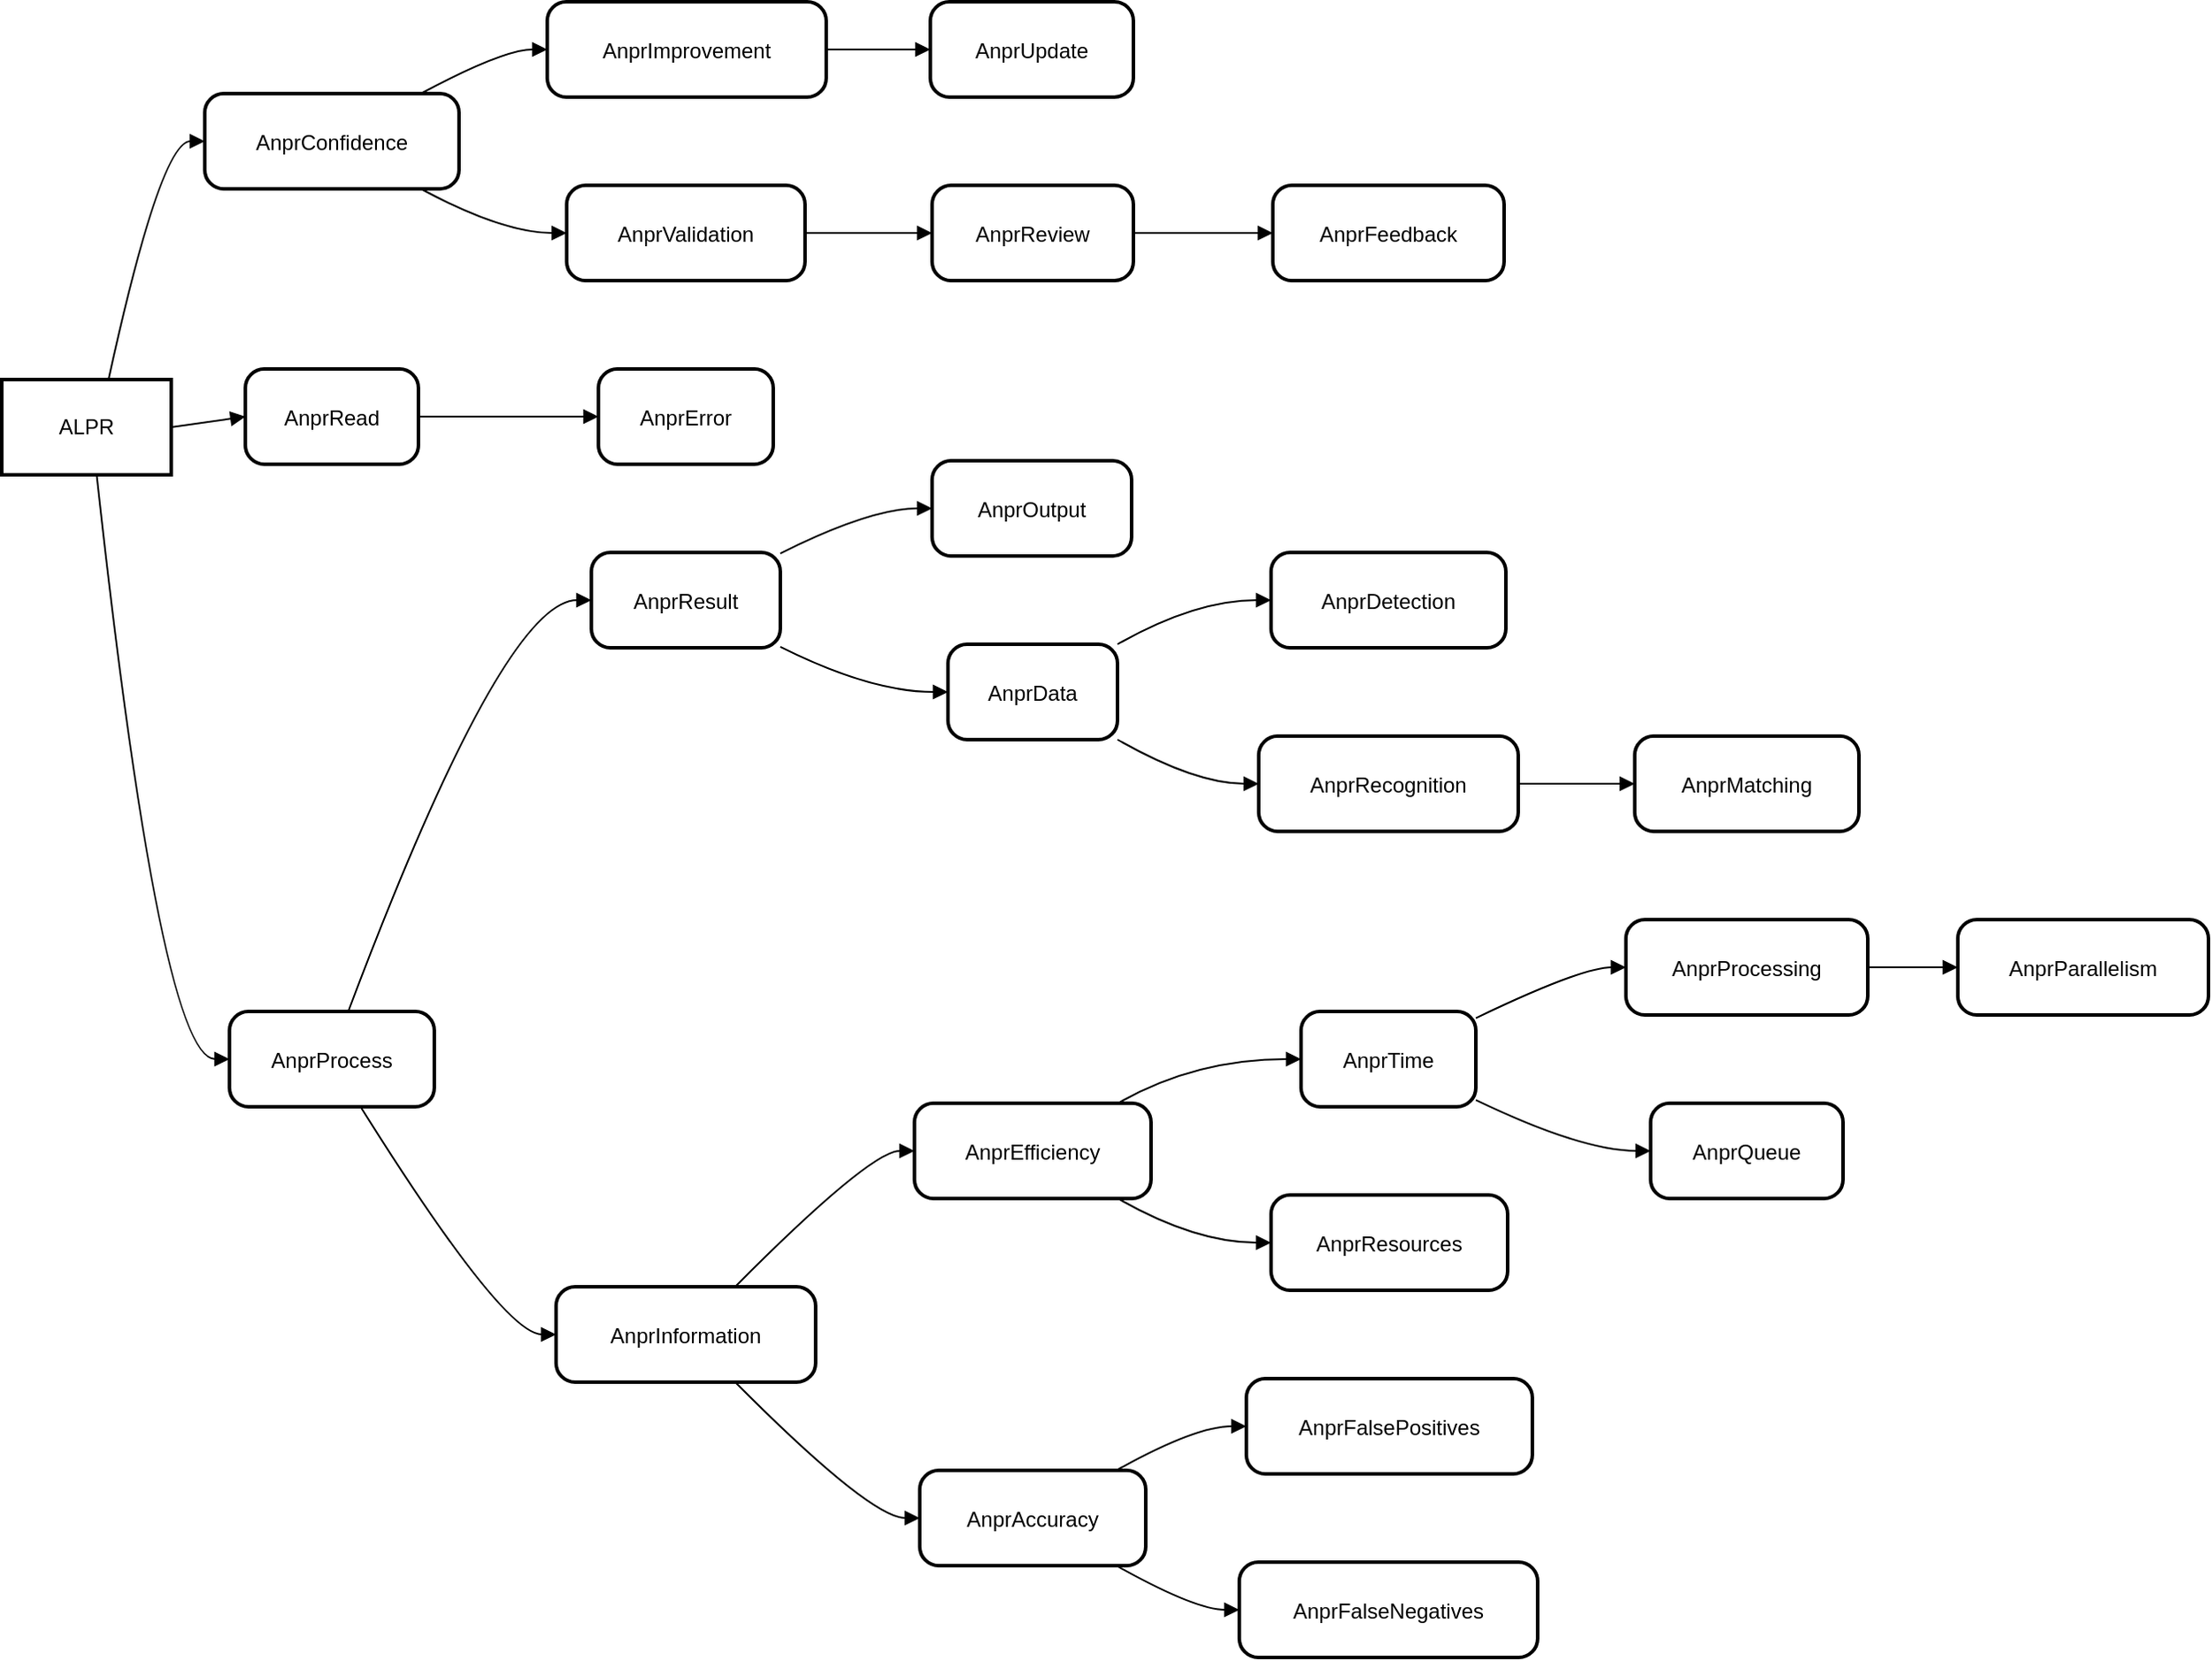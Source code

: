 <mxfile version="26.0.6">
  <diagram name="Page-1" id="ffCW_qfrJoo3R-ILt5VW">
    <mxGraphModel dx="1747" dy="1116" grid="0" gridSize="10" guides="1" tooltips="1" connect="1" arrows="1" fold="1" page="1" pageScale="1" pageWidth="1654" pageHeight="1169" math="0" shadow="0">
      <root>
        <mxCell id="0" />
        <mxCell id="1" parent="0" />
        <mxCell id="2" value="ALPR" style="whiteSpace=wrap;strokeWidth=2;" parent="1" vertex="1">
          <mxGeometry x="219" y="313" width="96" height="54" as="geometry" />
        </mxCell>
        <mxCell id="3" value="AnprRead" style="rounded=1;arcSize=20;strokeWidth=2" parent="1" vertex="1">
          <mxGeometry x="357" y="307" width="98" height="54" as="geometry" />
        </mxCell>
        <mxCell id="4" value="AnprProcess" style="rounded=1;arcSize=20;strokeWidth=2" parent="1" vertex="1">
          <mxGeometry x="348" y="671" width="116" height="54" as="geometry" />
        </mxCell>
        <mxCell id="5" value="AnprConfidence" style="rounded=1;arcSize=20;strokeWidth=2" parent="1" vertex="1">
          <mxGeometry x="334" y="151" width="144" height="54" as="geometry" />
        </mxCell>
        <mxCell id="6" value="AnprValidation" style="rounded=1;arcSize=20;strokeWidth=2" parent="1" vertex="1">
          <mxGeometry x="539" y="203" width="135" height="54" as="geometry" />
        </mxCell>
        <mxCell id="7" value="AnprImprovement" style="rounded=1;arcSize=20;strokeWidth=2" parent="1" vertex="1">
          <mxGeometry x="528" y="99" width="158" height="54" as="geometry" />
        </mxCell>
        <mxCell id="8" value="AnprUpdate" style="rounded=1;arcSize=20;strokeWidth=2" parent="1" vertex="1">
          <mxGeometry x="745" y="99" width="115" height="54" as="geometry" />
        </mxCell>
        <mxCell id="9" value="AnprReview" style="rounded=1;arcSize=20;strokeWidth=2" parent="1" vertex="1">
          <mxGeometry x="746" y="203" width="114" height="54" as="geometry" />
        </mxCell>
        <mxCell id="10" value="AnprFeedback" style="rounded=1;arcSize=20;strokeWidth=2" parent="1" vertex="1">
          <mxGeometry x="939" y="203" width="131" height="54" as="geometry" />
        </mxCell>
        <mxCell id="11" value="AnprError" style="rounded=1;arcSize=20;strokeWidth=2" parent="1" vertex="1">
          <mxGeometry x="557" y="307" width="99" height="54" as="geometry" />
        </mxCell>
        <mxCell id="12" value="AnprResult" style="rounded=1;arcSize=20;strokeWidth=2" parent="1" vertex="1">
          <mxGeometry x="553" y="411" width="107" height="54" as="geometry" />
        </mxCell>
        <mxCell id="13" value="AnprOutput" style="rounded=1;arcSize=20;strokeWidth=2" parent="1" vertex="1">
          <mxGeometry x="746" y="359" width="113" height="54" as="geometry" />
        </mxCell>
        <mxCell id="14" value="AnprData" style="rounded=1;arcSize=20;strokeWidth=2" parent="1" vertex="1">
          <mxGeometry x="755" y="463" width="96" height="54" as="geometry" />
        </mxCell>
        <mxCell id="15" value="AnprDetection" style="rounded=1;arcSize=20;strokeWidth=2" parent="1" vertex="1">
          <mxGeometry x="938" y="411" width="133" height="54" as="geometry" />
        </mxCell>
        <mxCell id="16" value="AnprRecognition" style="rounded=1;arcSize=20;strokeWidth=2" parent="1" vertex="1">
          <mxGeometry x="931" y="515" width="147" height="54" as="geometry" />
        </mxCell>
        <mxCell id="17" value="AnprMatching" style="rounded=1;arcSize=20;strokeWidth=2" parent="1" vertex="1">
          <mxGeometry x="1144" y="515" width="127" height="54" as="geometry" />
        </mxCell>
        <mxCell id="18" value="AnprInformation" style="rounded=1;arcSize=20;strokeWidth=2" parent="1" vertex="1">
          <mxGeometry x="533" y="827" width="147" height="54" as="geometry" />
        </mxCell>
        <mxCell id="19" value="AnprAccuracy" style="rounded=1;arcSize=20;strokeWidth=2" parent="1" vertex="1">
          <mxGeometry x="739" y="931" width="128" height="54" as="geometry" />
        </mxCell>
        <mxCell id="20" value="AnprEfficiency" style="rounded=1;arcSize=20;strokeWidth=2" parent="1" vertex="1">
          <mxGeometry x="736" y="723" width="134" height="54" as="geometry" />
        </mxCell>
        <mxCell id="21" value="AnprTime" style="rounded=1;arcSize=20;strokeWidth=2" parent="1" vertex="1">
          <mxGeometry x="955" y="671" width="99" height="54" as="geometry" />
        </mxCell>
        <mxCell id="22" value="AnprResources" style="rounded=1;arcSize=20;strokeWidth=2" parent="1" vertex="1">
          <mxGeometry x="938" y="775" width="134" height="54" as="geometry" />
        </mxCell>
        <mxCell id="23" value="AnprProcessing" style="rounded=1;arcSize=20;strokeWidth=2" parent="1" vertex="1">
          <mxGeometry x="1139" y="619" width="137" height="54" as="geometry" />
        </mxCell>
        <mxCell id="24" value="AnprQueue" style="rounded=1;arcSize=20;strokeWidth=2" parent="1" vertex="1">
          <mxGeometry x="1153" y="723" width="109" height="54" as="geometry" />
        </mxCell>
        <mxCell id="25" value="AnprParallelism" style="rounded=1;arcSize=20;strokeWidth=2" parent="1" vertex="1">
          <mxGeometry x="1327" y="619" width="142" height="54" as="geometry" />
        </mxCell>
        <mxCell id="26" value="AnprFalsePositives" style="rounded=1;arcSize=20;strokeWidth=2" parent="1" vertex="1">
          <mxGeometry x="924" y="879" width="162" height="54" as="geometry" />
        </mxCell>
        <mxCell id="27" value="AnprFalseNegatives" style="rounded=1;arcSize=20;strokeWidth=2" parent="1" vertex="1">
          <mxGeometry x="920" y="983" width="169" height="54" as="geometry" />
        </mxCell>
        <mxCell id="28" value="" style="curved=1;startArrow=none;endArrow=block;exitX=1;exitY=0.5;entryX=0;entryY=0.5;" parent="1" source="2" target="3" edge="1">
          <mxGeometry relative="1" as="geometry">
            <Array as="points" />
          </mxGeometry>
        </mxCell>
        <mxCell id="29" value="" style="curved=1;startArrow=none;endArrow=block;exitX=0.56;exitY=1;entryX=0;entryY=0.5;" parent="1" source="2" target="4" edge="1">
          <mxGeometry relative="1" as="geometry">
            <Array as="points">
              <mxPoint x="309" y="698" />
            </Array>
          </mxGeometry>
        </mxCell>
        <mxCell id="30" value="" style="curved=1;startArrow=none;endArrow=block;exitX=0.63;exitY=0;entryX=0;entryY=0.5;" parent="1" source="2" target="5" edge="1">
          <mxGeometry relative="1" as="geometry">
            <Array as="points">
              <mxPoint x="309" y="178" />
            </Array>
          </mxGeometry>
        </mxCell>
        <mxCell id="31" value="" style="curved=1;startArrow=none;endArrow=block;exitX=0.85;exitY=1;entryX=0;entryY=0.5;" parent="1" source="5" target="6" edge="1">
          <mxGeometry relative="1" as="geometry">
            <Array as="points">
              <mxPoint x="503" y="230" />
            </Array>
          </mxGeometry>
        </mxCell>
        <mxCell id="32" value="" style="curved=1;startArrow=none;endArrow=block;exitX=0.85;exitY=0;entryX=0;entryY=0.5;" parent="1" source="5" target="7" edge="1">
          <mxGeometry relative="1" as="geometry">
            <Array as="points">
              <mxPoint x="503" y="126" />
            </Array>
          </mxGeometry>
        </mxCell>
        <mxCell id="33" value="" style="curved=1;startArrow=none;endArrow=block;exitX=1;exitY=0.5;entryX=0;entryY=0.5;" parent="1" source="7" target="8" edge="1">
          <mxGeometry relative="1" as="geometry">
            <Array as="points" />
          </mxGeometry>
        </mxCell>
        <mxCell id="34" value="" style="curved=1;startArrow=none;endArrow=block;exitX=1;exitY=0.5;entryX=0;entryY=0.5;" parent="1" source="6" target="9" edge="1">
          <mxGeometry relative="1" as="geometry">
            <Array as="points" />
          </mxGeometry>
        </mxCell>
        <mxCell id="35" value="" style="curved=1;startArrow=none;endArrow=block;exitX=1;exitY=0.5;entryX=0;entryY=0.5;" parent="1" source="9" target="10" edge="1">
          <mxGeometry relative="1" as="geometry">
            <Array as="points" />
          </mxGeometry>
        </mxCell>
        <mxCell id="36" value="" style="curved=1;startArrow=none;endArrow=block;exitX=1;exitY=0.5;entryX=0;entryY=0.5;" parent="1" source="3" target="11" edge="1">
          <mxGeometry relative="1" as="geometry">
            <Array as="points" />
          </mxGeometry>
        </mxCell>
        <mxCell id="37" value="" style="curved=1;startArrow=none;endArrow=block;exitX=0.58;exitY=0;entryX=0;entryY=0.5;" parent="1" source="4" target="12" edge="1">
          <mxGeometry relative="1" as="geometry">
            <Array as="points">
              <mxPoint x="503" y="438" />
            </Array>
          </mxGeometry>
        </mxCell>
        <mxCell id="38" value="" style="curved=1;startArrow=none;endArrow=block;exitX=1;exitY=0.01;entryX=0;entryY=0.5;" parent="1" source="12" target="13" edge="1">
          <mxGeometry relative="1" as="geometry">
            <Array as="points">
              <mxPoint x="711" y="386" />
            </Array>
          </mxGeometry>
        </mxCell>
        <mxCell id="39" value="" style="curved=1;startArrow=none;endArrow=block;exitX=1;exitY=0.99;entryX=0;entryY=0.5;" parent="1" source="12" target="14" edge="1">
          <mxGeometry relative="1" as="geometry">
            <Array as="points">
              <mxPoint x="711" y="490" />
            </Array>
          </mxGeometry>
        </mxCell>
        <mxCell id="40" value="" style="curved=1;startArrow=none;endArrow=block;exitX=1;exitY=0;entryX=0;entryY=0.5;" parent="1" source="14" target="15" edge="1">
          <mxGeometry relative="1" as="geometry">
            <Array as="points">
              <mxPoint x="895" y="438" />
            </Array>
          </mxGeometry>
        </mxCell>
        <mxCell id="41" value="" style="curved=1;startArrow=none;endArrow=block;exitX=1;exitY=1;entryX=0;entryY=0.5;" parent="1" source="14" target="16" edge="1">
          <mxGeometry relative="1" as="geometry">
            <Array as="points">
              <mxPoint x="895" y="542" />
            </Array>
          </mxGeometry>
        </mxCell>
        <mxCell id="42" value="" style="curved=1;startArrow=none;endArrow=block;exitX=1;exitY=0.5;entryX=0;entryY=0.5;" parent="1" source="16" target="17" edge="1">
          <mxGeometry relative="1" as="geometry">
            <Array as="points" />
          </mxGeometry>
        </mxCell>
        <mxCell id="43" value="" style="curved=1;startArrow=none;endArrow=block;exitX=0.64;exitY=1;entryX=0;entryY=0.5;" parent="1" source="4" target="18" edge="1">
          <mxGeometry relative="1" as="geometry">
            <Array as="points">
              <mxPoint x="503" y="854" />
            </Array>
          </mxGeometry>
        </mxCell>
        <mxCell id="44" value="" style="curved=1;startArrow=none;endArrow=block;exitX=0.69;exitY=1;entryX=0;entryY=0.5;" parent="1" source="18" target="19" edge="1">
          <mxGeometry relative="1" as="geometry">
            <Array as="points">
              <mxPoint x="711" y="958" />
            </Array>
          </mxGeometry>
        </mxCell>
        <mxCell id="45" value="" style="curved=1;startArrow=none;endArrow=block;exitX=0.69;exitY=0;entryX=0;entryY=0.5;" parent="1" source="18" target="20" edge="1">
          <mxGeometry relative="1" as="geometry">
            <Array as="points">
              <mxPoint x="711" y="750" />
            </Array>
          </mxGeometry>
        </mxCell>
        <mxCell id="46" value="" style="curved=1;startArrow=none;endArrow=block;exitX=0.86;exitY=0;entryX=0;entryY=0.5;" parent="1" source="20" target="21" edge="1">
          <mxGeometry relative="1" as="geometry">
            <Array as="points">
              <mxPoint x="895" y="698" />
            </Array>
          </mxGeometry>
        </mxCell>
        <mxCell id="47" value="" style="curved=1;startArrow=none;endArrow=block;exitX=0.86;exitY=1;entryX=0;entryY=0.5;" parent="1" source="20" target="22" edge="1">
          <mxGeometry relative="1" as="geometry">
            <Array as="points">
              <mxPoint x="895" y="802" />
            </Array>
          </mxGeometry>
        </mxCell>
        <mxCell id="48" value="" style="curved=1;startArrow=none;endArrow=block;exitX=1;exitY=0.07;entryX=0;entryY=0.5;" parent="1" source="21" target="23" edge="1">
          <mxGeometry relative="1" as="geometry">
            <Array as="points">
              <mxPoint x="1114" y="646" />
            </Array>
          </mxGeometry>
        </mxCell>
        <mxCell id="49" value="" style="curved=1;startArrow=none;endArrow=block;exitX=1;exitY=0.93;entryX=0;entryY=0.5;" parent="1" source="21" target="24" edge="1">
          <mxGeometry relative="1" as="geometry">
            <Array as="points">
              <mxPoint x="1114" y="750" />
            </Array>
          </mxGeometry>
        </mxCell>
        <mxCell id="50" value="" style="curved=1;startArrow=none;endArrow=block;exitX=1;exitY=0.5;entryX=0;entryY=0.5;" parent="1" source="23" target="25" edge="1">
          <mxGeometry relative="1" as="geometry">
            <Array as="points" />
          </mxGeometry>
        </mxCell>
        <mxCell id="51" value="" style="curved=1;startArrow=none;endArrow=block;exitX=0.87;exitY=0;entryX=0;entryY=0.5;" parent="1" source="19" target="26" edge="1">
          <mxGeometry relative="1" as="geometry">
            <Array as="points">
              <mxPoint x="895" y="906" />
            </Array>
          </mxGeometry>
        </mxCell>
        <mxCell id="52" value="" style="curved=1;startArrow=none;endArrow=block;exitX=0.87;exitY=1;entryX=0;entryY=0.5;" parent="1" source="19" target="27" edge="1">
          <mxGeometry relative="1" as="geometry">
            <Array as="points">
              <mxPoint x="895" y="1010" />
            </Array>
          </mxGeometry>
        </mxCell>
      </root>
    </mxGraphModel>
  </diagram>
</mxfile>
